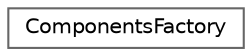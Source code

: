 digraph "Graphical Class Hierarchy"
{
 // LATEX_PDF_SIZE
  bgcolor="transparent";
  edge [fontname=Helvetica,fontsize=10,labelfontname=Helvetica,labelfontsize=10];
  node [fontname=Helvetica,fontsize=10,shape=box,height=0.2,width=0.4];
  rankdir="LR";
  Node0 [label="ComponentsFactory",height=0.2,width=0.4,color="grey40", fillcolor="white", style="filled",URL="$class_components_factory.html",tooltip=" "];
}
